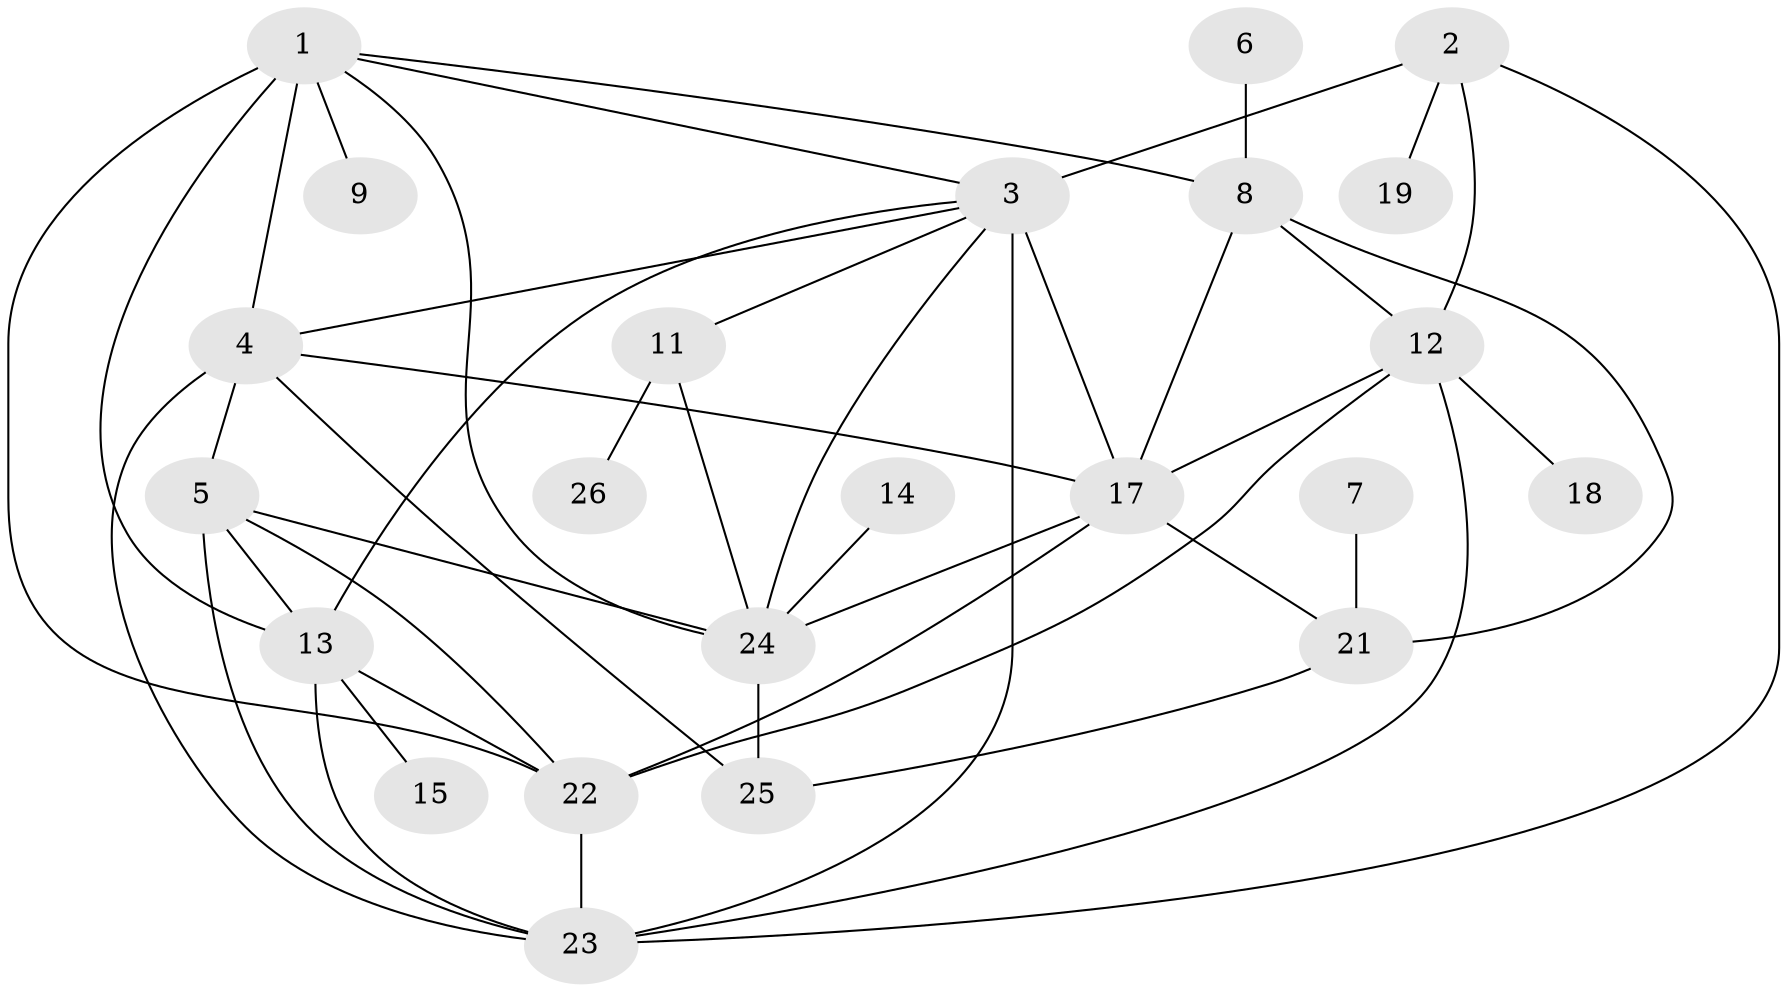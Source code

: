 // original degree distribution, {4: 0.28846153846153844, 3: 0.19230769230769232, 6: 0.057692307692307696, 2: 0.11538461538461539, 1: 0.15384615384615385, 5: 0.09615384615384616, 0: 0.057692307692307696, 8: 0.019230769230769232, 7: 0.019230769230769232}
// Generated by graph-tools (version 1.1) at 2025/33/03/09/25 02:33:30]
// undirected, 23 vertices, 46 edges
graph export_dot {
graph [start="1"]
  node [color=gray90,style=filled];
  1;
  2;
  3;
  4;
  5;
  6;
  7;
  8;
  9;
  11;
  12;
  13;
  14;
  15;
  17;
  18;
  19;
  21;
  22;
  23;
  24;
  25;
  26;
  1 -- 3 [weight=1.0];
  1 -- 4 [weight=2.0];
  1 -- 8 [weight=1.0];
  1 -- 9 [weight=1.0];
  1 -- 13 [weight=1.0];
  1 -- 22 [weight=1.0];
  1 -- 24 [weight=1.0];
  2 -- 3 [weight=1.0];
  2 -- 12 [weight=1.0];
  2 -- 19 [weight=1.0];
  2 -- 23 [weight=1.0];
  3 -- 4 [weight=1.0];
  3 -- 11 [weight=1.0];
  3 -- 13 [weight=1.0];
  3 -- 17 [weight=2.0];
  3 -- 23 [weight=3.0];
  3 -- 24 [weight=1.0];
  4 -- 5 [weight=1.0];
  4 -- 17 [weight=1.0];
  4 -- 23 [weight=1.0];
  4 -- 25 [weight=1.0];
  5 -- 13 [weight=2.0];
  5 -- 22 [weight=1.0];
  5 -- 23 [weight=2.0];
  5 -- 24 [weight=1.0];
  6 -- 8 [weight=1.0];
  7 -- 21 [weight=2.0];
  8 -- 12 [weight=1.0];
  8 -- 17 [weight=1.0];
  8 -- 21 [weight=2.0];
  11 -- 24 [weight=1.0];
  11 -- 26 [weight=1.0];
  12 -- 17 [weight=1.0];
  12 -- 18 [weight=1.0];
  12 -- 22 [weight=1.0];
  12 -- 23 [weight=1.0];
  13 -- 15 [weight=1.0];
  13 -- 22 [weight=1.0];
  13 -- 23 [weight=2.0];
  14 -- 24 [weight=1.0];
  17 -- 21 [weight=1.0];
  17 -- 22 [weight=1.0];
  17 -- 24 [weight=1.0];
  21 -- 25 [weight=1.0];
  22 -- 23 [weight=1.0];
  24 -- 25 [weight=1.0];
}
